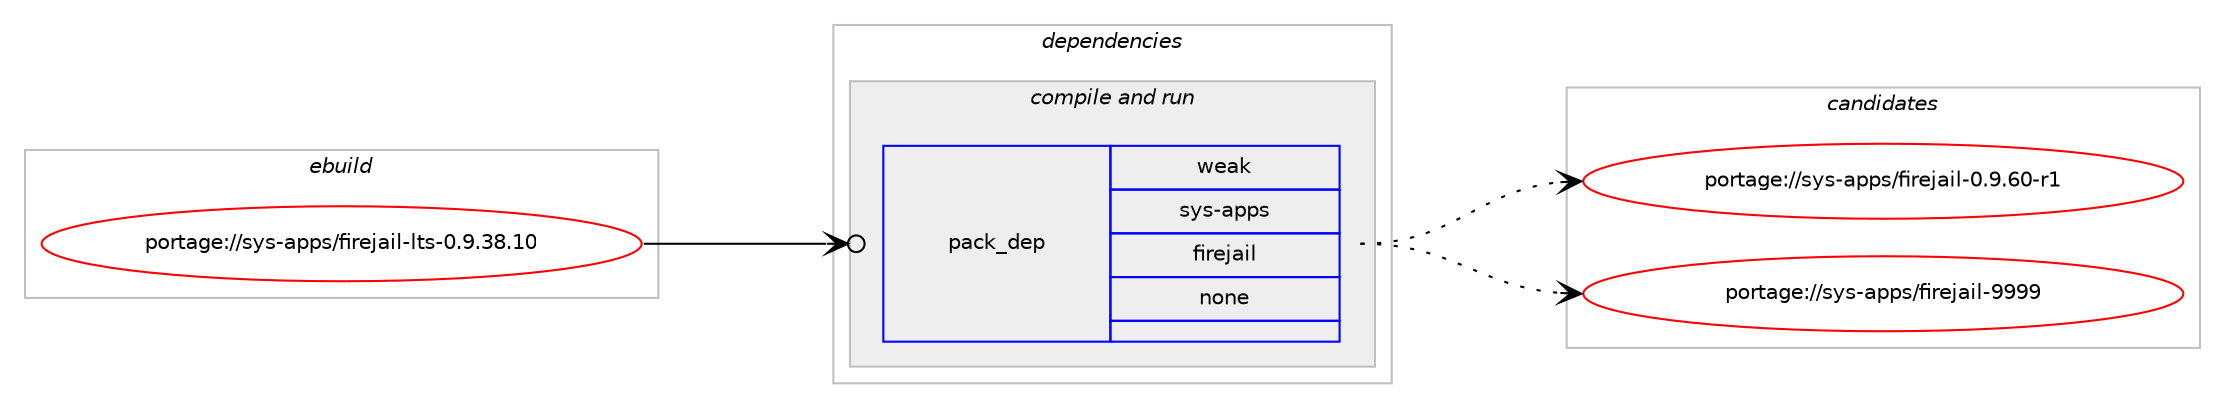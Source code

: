 digraph prolog {

# *************
# Graph options
# *************

newrank=true;
concentrate=true;
compound=true;
graph [rankdir=LR,fontname=Helvetica,fontsize=10,ranksep=1.5];#, ranksep=2.5, nodesep=0.2];
edge  [arrowhead=vee];
node  [fontname=Helvetica,fontsize=10];

# **********
# The ebuild
# **********

subgraph cluster_leftcol {
color=gray;
rank=same;
label=<<i>ebuild</i>>;
id [label="portage://sys-apps/firejail-lts-0.9.38.10", color=red, width=4, href="../sys-apps/firejail-lts-0.9.38.10.svg"];
}

# ****************
# The dependencies
# ****************

subgraph cluster_midcol {
color=gray;
label=<<i>dependencies</i>>;
subgraph cluster_compile {
fillcolor="#eeeeee";
style=filled;
label=<<i>compile</i>>;
}
subgraph cluster_compileandrun {
fillcolor="#eeeeee";
style=filled;
label=<<i>compile and run</i>>;
subgraph pack301779 {
dependency407585 [label=<<TABLE BORDER="0" CELLBORDER="1" CELLSPACING="0" CELLPADDING="4" WIDTH="220"><TR><TD ROWSPAN="6" CELLPADDING="30">pack_dep</TD></TR><TR><TD WIDTH="110">weak</TD></TR><TR><TD>sys-apps</TD></TR><TR><TD>firejail</TD></TR><TR><TD>none</TD></TR><TR><TD></TD></TR></TABLE>>, shape=none, color=blue];
}
id:e -> dependency407585:w [weight=20,style="solid",arrowhead="odotvee"];
}
subgraph cluster_run {
fillcolor="#eeeeee";
style=filled;
label=<<i>run</i>>;
}
}

# **************
# The candidates
# **************

subgraph cluster_choices {
rank=same;
color=gray;
label=<<i>candidates</i>>;

subgraph choice301779 {
color=black;
nodesep=1;
choiceportage11512111545971121121154710210511410110697105108454846574654484511449 [label="portage://sys-apps/firejail-0.9.60-r1", color=red, width=4,href="../sys-apps/firejail-0.9.60-r1.svg"];
choiceportage115121115459711211211547102105114101106971051084557575757 [label="portage://sys-apps/firejail-9999", color=red, width=4,href="../sys-apps/firejail-9999.svg"];
dependency407585:e -> choiceportage11512111545971121121154710210511410110697105108454846574654484511449:w [style=dotted,weight="100"];
dependency407585:e -> choiceportage115121115459711211211547102105114101106971051084557575757:w [style=dotted,weight="100"];
}
}

}
